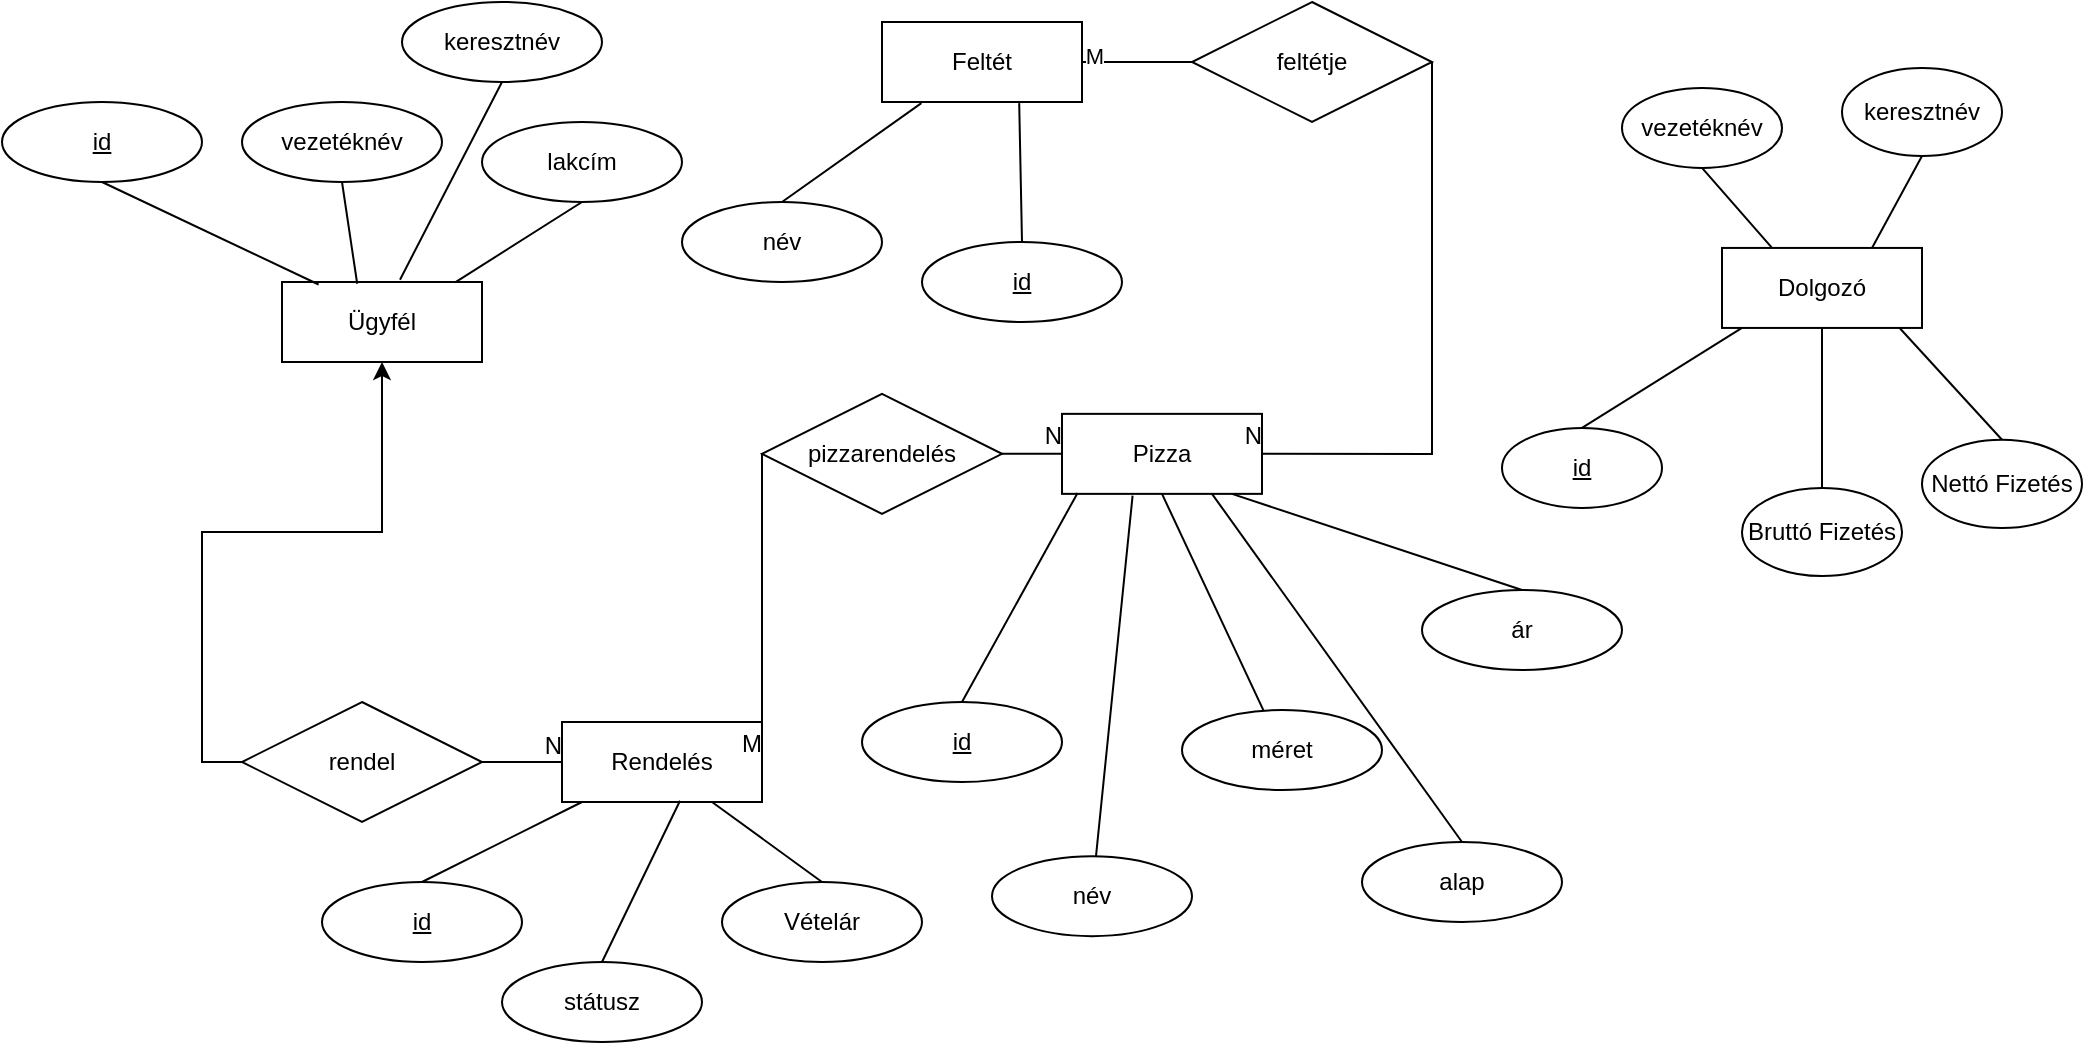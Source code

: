 <mxfile version="20.6.0" type="device"><diagram id="gIKnYpgyD5yG7x8hdC7r" name="Page-1"><mxGraphModel dx="1713" dy="1044" grid="1" gridSize="10" guides="1" tooltips="1" connect="1" arrows="1" fold="1" page="1" pageScale="1" pageWidth="1169" pageHeight="827" math="0" shadow="0"><root><mxCell id="0"/><mxCell id="1" parent="0"/><mxCell id="6SGL1DxwCp55TVqDF7NP-1" value="Pizza" style="whiteSpace=wrap;html=1;align=center;" vertex="1" parent="1"><mxGeometry x="570" y="305.93" width="100" height="40" as="geometry"/></mxCell><mxCell id="6SGL1DxwCp55TVqDF7NP-3" value="ár" style="ellipse;whiteSpace=wrap;html=1;align=center;" vertex="1" parent="1"><mxGeometry x="750" y="394.0" width="100" height="40" as="geometry"/></mxCell><mxCell id="6SGL1DxwCp55TVqDF7NP-4" value="méret" style="ellipse;whiteSpace=wrap;html=1;align=center;" vertex="1" parent="1"><mxGeometry x="630" y="454.0" width="100" height="40" as="geometry"/></mxCell><mxCell id="6SGL1DxwCp55TVqDF7NP-5" value="alap" style="ellipse;whiteSpace=wrap;html=1;align=center;" vertex="1" parent="1"><mxGeometry x="720" y="520.0" width="100" height="40" as="geometry"/></mxCell><mxCell id="6SGL1DxwCp55TVqDF7NP-15" value="" style="endArrow=none;html=1;rounded=0;exitX=0;exitY=0.5;exitDx=0;exitDy=0;entryX=1;entryY=0.5;entryDx=0;entryDy=0;" edge="1" parent="1" source="6SGL1DxwCp55TVqDF7NP-29" target="6SGL1DxwCp55TVqDF7NP-30"><mxGeometry relative="1" as="geometry"><mxPoint x="427.5" y="50" as="sourcePoint"/><mxPoint x="472.5" y="60.0" as="targetPoint"/></mxGeometry></mxCell><mxCell id="6SGL1DxwCp55TVqDF7NP-16" value="M" style="resizable=0;html=1;align=right;verticalAlign=bottom;strokeColor=default;strokeWidth=1;fillColor=#FFFFFF;gradientColor=none;" connectable="0" vertex="1" parent="6SGL1DxwCp55TVqDF7NP-15"><mxGeometry x="1" relative="1" as="geometry"/></mxCell><mxCell id="6SGL1DxwCp55TVqDF7NP-71" value="M" style="edgeLabel;html=1;align=center;verticalAlign=middle;resizable=0;points=[];" vertex="1" connectable="0" parent="6SGL1DxwCp55TVqDF7NP-15"><mxGeometry x="0.8" y="-3" relative="1" as="geometry"><mxPoint as="offset"/></mxGeometry></mxCell><mxCell id="6SGL1DxwCp55TVqDF7NP-17" value="" style="endArrow=none;html=1;rounded=0;entryX=0.5;entryY=0;entryDx=0;entryDy=0;exitX=0.75;exitY=1;exitDx=0;exitDy=0;" edge="1" parent="1" source="6SGL1DxwCp55TVqDF7NP-1" target="6SGL1DxwCp55TVqDF7NP-5"><mxGeometry relative="1" as="geometry"><mxPoint x="685" y="355.93" as="sourcePoint"/><mxPoint x="895" y="345.93" as="targetPoint"/></mxGeometry></mxCell><mxCell id="6SGL1DxwCp55TVqDF7NP-18" value="" style="endArrow=none;html=1;rounded=0;exitX=0.85;exitY=1;exitDx=0;exitDy=0;entryX=0.5;entryY=0;entryDx=0;entryDy=0;exitPerimeter=0;" edge="1" parent="1" source="6SGL1DxwCp55TVqDF7NP-1" target="6SGL1DxwCp55TVqDF7NP-3"><mxGeometry relative="1" as="geometry"><mxPoint x="735" y="345.93" as="sourcePoint"/><mxPoint x="895" y="345.93" as="targetPoint"/></mxGeometry></mxCell><mxCell id="6SGL1DxwCp55TVqDF7NP-19" value="" style="endArrow=none;html=1;rounded=0;exitX=0.5;exitY=1;exitDx=0;exitDy=0;" edge="1" parent="1" source="6SGL1DxwCp55TVqDF7NP-1" target="6SGL1DxwCp55TVqDF7NP-4"><mxGeometry relative="1" as="geometry"><mxPoint x="680" y="355.93" as="sourcePoint"/><mxPoint x="675" y="455.93" as="targetPoint"/></mxGeometry></mxCell><mxCell id="6SGL1DxwCp55TVqDF7NP-20" value="Ügyfél" style="whiteSpace=wrap;html=1;align=center;strokeColor=default;strokeWidth=1;fillColor=#FFFFFF;gradientColor=none;" vertex="1" parent="1"><mxGeometry x="180" y="240" width="100" height="40" as="geometry"/></mxCell><mxCell id="6SGL1DxwCp55TVqDF7NP-21" value="Rendelés" style="whiteSpace=wrap;html=1;align=center;strokeColor=default;strokeWidth=1;fillColor=#FFFFFF;gradientColor=none;" vertex="1" parent="1"><mxGeometry x="320" y="460" width="100" height="40" as="geometry"/></mxCell><mxCell id="6SGL1DxwCp55TVqDF7NP-22" value="Dolgozó" style="whiteSpace=wrap;html=1;align=center;strokeColor=default;strokeWidth=1;fillColor=#FFFFFF;gradientColor=none;" vertex="1" parent="1"><mxGeometry x="900" y="222.97" width="100" height="40" as="geometry"/></mxCell><mxCell id="6SGL1DxwCp55TVqDF7NP-24" value="id" style="ellipse;whiteSpace=wrap;html=1;align=center;strokeColor=default;strokeWidth=1;fillColor=#FFFFFF;gradientColor=none;fontStyle=4" vertex="1" parent="1"><mxGeometry x="470" y="450.0" width="100" height="40" as="geometry"/></mxCell><mxCell id="6SGL1DxwCp55TVqDF7NP-25" value="név" style="ellipse;whiteSpace=wrap;html=1;align=center;strokeColor=default;strokeWidth=1;fillColor=#FFFFFF;gradientColor=none;fontStyle=0" vertex="1" parent="1"><mxGeometry x="380" y="200.0" width="100" height="40" as="geometry"/></mxCell><mxCell id="6SGL1DxwCp55TVqDF7NP-26" value="név" style="ellipse;whiteSpace=wrap;html=1;align=center;strokeColor=default;strokeWidth=1;fillColor=#FFFFFF;gradientColor=none;" vertex="1" parent="1"><mxGeometry x="535" y="527.07" width="100" height="40" as="geometry"/></mxCell><mxCell id="6SGL1DxwCp55TVqDF7NP-27" value="" style="endArrow=none;html=1;rounded=0;exitX=0.353;exitY=1.022;exitDx=0;exitDy=0;exitPerimeter=0;" edge="1" parent="1" source="6SGL1DxwCp55TVqDF7NP-1" target="6SGL1DxwCp55TVqDF7NP-26"><mxGeometry relative="1" as="geometry"><mxPoint x="635" y="345.93" as="sourcePoint"/><mxPoint x="583.57" y="427.36" as="targetPoint"/></mxGeometry></mxCell><mxCell id="6SGL1DxwCp55TVqDF7NP-28" value="" style="endArrow=none;html=1;rounded=0;exitX=0.078;exitY=0.988;exitDx=0;exitDy=0;entryX=0.5;entryY=0;entryDx=0;entryDy=0;exitPerimeter=0;" edge="1" parent="1" source="6SGL1DxwCp55TVqDF7NP-1" target="6SGL1DxwCp55TVqDF7NP-24"><mxGeometry relative="1" as="geometry"><mxPoint x="608.19" y="325.93" as="sourcePoint"/><mxPoint x="550.355" y="431.788" as="targetPoint"/></mxGeometry></mxCell><mxCell id="6SGL1DxwCp55TVqDF7NP-29" value="feltétje" style="shape=rhombus;perimeter=rhombusPerimeter;whiteSpace=wrap;html=1;align=center;strokeColor=default;strokeWidth=1;fillColor=#FFFFFF;gradientColor=none;" vertex="1" parent="1"><mxGeometry x="635" y="100.0" width="120" height="60" as="geometry"/></mxCell><mxCell id="6SGL1DxwCp55TVqDF7NP-30" value="Feltét" style="whiteSpace=wrap;html=1;align=center;strokeColor=default;strokeWidth=1;fillColor=#FFFFFF;gradientColor=none;" vertex="1" parent="1"><mxGeometry x="480" y="110.0" width="100" height="40" as="geometry"/></mxCell><mxCell id="6SGL1DxwCp55TVqDF7NP-31" value="id" style="ellipse;whiteSpace=wrap;html=1;align=center;strokeColor=default;strokeWidth=1;fillColor=#FFFFFF;gradientColor=none;fontStyle=4" vertex="1" parent="1"><mxGeometry x="500" y="220.0" width="100" height="40" as="geometry"/></mxCell><mxCell id="6SGL1DxwCp55TVqDF7NP-32" value="" style="endArrow=none;html=1;rounded=0;entryX=0.197;entryY=1.014;entryDx=0;entryDy=0;entryPerimeter=0;exitX=0.5;exitY=0;exitDx=0;exitDy=0;" edge="1" parent="1" source="6SGL1DxwCp55TVqDF7NP-25" target="6SGL1DxwCp55TVqDF7NP-30"><mxGeometry relative="1" as="geometry"><mxPoint x="458.0" y="118.84" as="sourcePoint"/><mxPoint x="432.5" y="40.0" as="targetPoint"/></mxGeometry></mxCell><mxCell id="6SGL1DxwCp55TVqDF7NP-33" value="" style="endArrow=none;html=1;rounded=0;entryX=0.686;entryY=1.014;entryDx=0;entryDy=0;entryPerimeter=0;exitX=0.5;exitY=0;exitDx=0;exitDy=0;" edge="1" parent="1" source="6SGL1DxwCp55TVqDF7NP-31" target="6SGL1DxwCp55TVqDF7NP-30"><mxGeometry relative="1" as="geometry"><mxPoint x="458" y="128.84" as="sourcePoint"/><mxPoint x="502.2" y="80.56" as="targetPoint"/></mxGeometry></mxCell><mxCell id="6SGL1DxwCp55TVqDF7NP-34" value="id" style="ellipse;whiteSpace=wrap;html=1;align=center;strokeColor=default;strokeWidth=1;fillColor=#FFFFFF;gradientColor=none;fontStyle=4" vertex="1" parent="1"><mxGeometry x="40" y="150" width="100" height="40" as="geometry"/></mxCell><mxCell id="6SGL1DxwCp55TVqDF7NP-35" value="id" style="ellipse;whiteSpace=wrap;html=1;align=center;strokeColor=default;strokeWidth=1;fillColor=#FFFFFF;gradientColor=none;fontStyle=4" vertex="1" parent="1"><mxGeometry x="200" y="540.0" width="100" height="40" as="geometry"/></mxCell><mxCell id="6SGL1DxwCp55TVqDF7NP-36" value="id" style="ellipse;whiteSpace=wrap;html=1;align=center;strokeColor=default;strokeWidth=1;fillColor=#FFFFFF;gradientColor=none;fontStyle=4" vertex="1" parent="1"><mxGeometry x="790" y="312.97" width="80" height="40" as="geometry"/></mxCell><mxCell id="6SGL1DxwCp55TVqDF7NP-41" value="" style="endArrow=none;html=1;rounded=0;exitX=0.183;exitY=0.031;exitDx=0;exitDy=0;entryX=0.5;entryY=1;entryDx=0;entryDy=0;exitPerimeter=0;" edge="1" parent="1" source="6SGL1DxwCp55TVqDF7NP-20" target="6SGL1DxwCp55TVqDF7NP-34"><mxGeometry relative="1" as="geometry"><mxPoint x="180" y="170" as="sourcePoint"/><mxPoint x="120" y="220.0" as="targetPoint"/></mxGeometry></mxCell><mxCell id="6SGL1DxwCp55TVqDF7NP-42" value="vezetéknév" style="ellipse;whiteSpace=wrap;html=1;align=center;strokeColor=default;strokeWidth=1;fillColor=#FFFFFF;gradientColor=none;" vertex="1" parent="1"><mxGeometry x="160" y="150" width="100" height="40" as="geometry"/></mxCell><mxCell id="6SGL1DxwCp55TVqDF7NP-43" value="keresztnév" style="ellipse;whiteSpace=wrap;html=1;align=center;strokeColor=default;strokeWidth=1;fillColor=#FFFFFF;gradientColor=none;" vertex="1" parent="1"><mxGeometry x="240" y="100" width="100" height="40" as="geometry"/></mxCell><mxCell id="6SGL1DxwCp55TVqDF7NP-44" value="lakcím" style="ellipse;whiteSpace=wrap;html=1;align=center;strokeColor=default;strokeWidth=1;fillColor=#FFFFFF;gradientColor=none;" vertex="1" parent="1"><mxGeometry x="280" y="160" width="100" height="40" as="geometry"/></mxCell><mxCell id="6SGL1DxwCp55TVqDF7NP-45" value="" style="endArrow=none;html=1;rounded=0;exitX=0.376;exitY=0.022;exitDx=0;exitDy=0;exitPerimeter=0;entryX=0.5;entryY=1;entryDx=0;entryDy=0;" edge="1" parent="1" source="6SGL1DxwCp55TVqDF7NP-20" target="6SGL1DxwCp55TVqDF7NP-42"><mxGeometry relative="1" as="geometry"><mxPoint x="290" y="20" as="sourcePoint"/><mxPoint x="220" y="190" as="targetPoint"/></mxGeometry></mxCell><mxCell id="6SGL1DxwCp55TVqDF7NP-46" value="" style="endArrow=none;html=1;rounded=0;exitX=0.59;exitY=-0.029;exitDx=0;exitDy=0;entryX=0.5;entryY=1;entryDx=0;entryDy=0;exitPerimeter=0;" edge="1" parent="1" source="6SGL1DxwCp55TVqDF7NP-20" target="6SGL1DxwCp55TVqDF7NP-43"><mxGeometry relative="1" as="geometry"><mxPoint x="300" y="30" as="sourcePoint"/><mxPoint x="180" y="140" as="targetPoint"/></mxGeometry></mxCell><mxCell id="6SGL1DxwCp55TVqDF7NP-47" value="" style="endArrow=none;html=1;rounded=0;exitX=0.866;exitY=0.005;exitDx=0;exitDy=0;entryX=0.5;entryY=1;entryDx=0;entryDy=0;exitPerimeter=0;" edge="1" parent="1" source="6SGL1DxwCp55TVqDF7NP-20" target="6SGL1DxwCp55TVqDF7NP-44"><mxGeometry relative="1" as="geometry"><mxPoint x="310" y="40" as="sourcePoint"/><mxPoint x="340" y="200" as="targetPoint"/></mxGeometry></mxCell><mxCell id="6SGL1DxwCp55TVqDF7NP-48" value="" style="endArrow=none;html=1;rounded=0;entryX=0.5;entryY=0;entryDx=0;entryDy=0;" edge="1" parent="1" source="6SGL1DxwCp55TVqDF7NP-21" target="6SGL1DxwCp55TVqDF7NP-35"><mxGeometry relative="1" as="geometry"><mxPoint x="310" y="434.14" as="sourcePoint"/><mxPoint x="325" y="554.14" as="targetPoint"/></mxGeometry></mxCell><mxCell id="6SGL1DxwCp55TVqDF7NP-50" value="" style="endArrow=none;html=1;rounded=0;entryX=0;entryY=0.5;entryDx=0;entryDy=0;exitX=1;exitY=0.5;exitDx=0;exitDy=0;" edge="1" parent="1" source="6SGL1DxwCp55TVqDF7NP-54" target="6SGL1DxwCp55TVqDF7NP-1"><mxGeometry relative="1" as="geometry"><mxPoint x="359.65" y="194.98" as="sourcePoint"/><mxPoint x="375.35" y="235.86" as="targetPoint"/></mxGeometry></mxCell><mxCell id="6SGL1DxwCp55TVqDF7NP-51" value="N" style="resizable=0;html=1;align=right;verticalAlign=bottom;strokeColor=default;strokeWidth=1;fillColor=#FFFFFF;gradientColor=none;" connectable="0" vertex="1" parent="6SGL1DxwCp55TVqDF7NP-50"><mxGeometry x="1" relative="1" as="geometry"/></mxCell><mxCell id="6SGL1DxwCp55TVqDF7NP-52" value="" style="endArrow=none;html=1;rounded=0;exitX=0;exitY=0.5;exitDx=0;exitDy=0;entryX=1;entryY=0.5;entryDx=0;entryDy=0;" edge="1" parent="1" source="6SGL1DxwCp55TVqDF7NP-54" target="6SGL1DxwCp55TVqDF7NP-21"><mxGeometry relative="1" as="geometry"><mxPoint x="490" y="444.14" as="sourcePoint"/><mxPoint x="279.65" y="383.26" as="targetPoint"/><Array as="points"/></mxGeometry></mxCell><mxCell id="6SGL1DxwCp55TVqDF7NP-53" value="M" style="resizable=0;html=1;align=right;verticalAlign=bottom;strokeColor=default;strokeWidth=1;fillColor=#FFFFFF;gradientColor=none;" connectable="0" vertex="1" parent="6SGL1DxwCp55TVqDF7NP-52"><mxGeometry x="1" relative="1" as="geometry"/></mxCell><mxCell id="6SGL1DxwCp55TVqDF7NP-54" value="pizzarendelés" style="shape=rhombus;perimeter=rhombusPerimeter;whiteSpace=wrap;html=1;align=center;strokeColor=default;strokeWidth=1;fillColor=#FFFFFF;gradientColor=none;" vertex="1" parent="1"><mxGeometry x="420" y="295.93" width="120" height="60" as="geometry"/></mxCell><mxCell id="6SGL1DxwCp55TVqDF7NP-55" value="státusz" style="ellipse;whiteSpace=wrap;html=1;align=center;strokeColor=default;strokeWidth=1;fillColor=#FFFFFF;gradientColor=none;" vertex="1" parent="1"><mxGeometry x="290" y="580.0" width="100" height="40" as="geometry"/></mxCell><mxCell id="6SGL1DxwCp55TVqDF7NP-59" value="" style="endArrow=none;html=1;rounded=0;entryX=0.5;entryY=0;entryDx=0;entryDy=0;exitX=0.59;exitY=0.984;exitDx=0;exitDy=0;exitPerimeter=0;" edge="1" parent="1" source="6SGL1DxwCp55TVqDF7NP-21" target="6SGL1DxwCp55TVqDF7NP-55"><mxGeometry relative="1" as="geometry"><mxPoint x="366" y="517.07" as="sourcePoint"/><mxPoint x="425" y="567.07" as="targetPoint"/></mxGeometry></mxCell><mxCell id="6SGL1DxwCp55TVqDF7NP-67" style="edgeStyle=orthogonalEdgeStyle;rounded=0;orthogonalLoop=1;jettySize=auto;html=1;entryX=0.5;entryY=1;entryDx=0;entryDy=0;exitX=0;exitY=0.5;exitDx=0;exitDy=0;" edge="1" parent="1" source="6SGL1DxwCp55TVqDF7NP-60" target="6SGL1DxwCp55TVqDF7NP-20"><mxGeometry relative="1" as="geometry"/></mxCell><mxCell id="6SGL1DxwCp55TVqDF7NP-60" value="rendel" style="shape=rhombus;perimeter=rhombusPerimeter;whiteSpace=wrap;html=1;align=center;strokeColor=default;strokeWidth=1;fillColor=#FFFFFF;gradientColor=none;" vertex="1" parent="1"><mxGeometry x="160" y="450.0" width="120" height="60" as="geometry"/></mxCell><mxCell id="6SGL1DxwCp55TVqDF7NP-61" value="" style="endArrow=none;html=1;rounded=0;entryX=0;entryY=0.5;entryDx=0;entryDy=0;exitX=1;exitY=0.5;exitDx=0;exitDy=0;" edge="1" parent="1" source="6SGL1DxwCp55TVqDF7NP-60" target="6SGL1DxwCp55TVqDF7NP-21"><mxGeometry relative="1" as="geometry"><mxPoint x="320" y="377.07" as="sourcePoint"/><mxPoint x="480" y="377.07" as="targetPoint"/></mxGeometry></mxCell><mxCell id="6SGL1DxwCp55TVqDF7NP-62" value="N" style="resizable=0;html=1;align=right;verticalAlign=bottom;strokeColor=default;strokeWidth=1;fillColor=#FFFFFF;gradientColor=none;" connectable="0" vertex="1" parent="6SGL1DxwCp55TVqDF7NP-61"><mxGeometry x="1" relative="1" as="geometry"/></mxCell><mxCell id="6SGL1DxwCp55TVqDF7NP-72" value="" style="endArrow=none;html=1;rounded=0;exitX=1;exitY=0.5;exitDx=0;exitDy=0;entryX=1;entryY=0.5;entryDx=0;entryDy=0;" edge="1" parent="1" source="6SGL1DxwCp55TVqDF7NP-29" target="6SGL1DxwCp55TVqDF7NP-1"><mxGeometry relative="1" as="geometry"><mxPoint x="670" y="250" as="sourcePoint"/><mxPoint x="790" y="240" as="targetPoint"/><Array as="points"><mxPoint x="755" y="326"/></Array></mxGeometry></mxCell><mxCell id="6SGL1DxwCp55TVqDF7NP-73" value="N" style="resizable=0;html=1;align=right;verticalAlign=bottom;strokeColor=default;strokeWidth=1;fillColor=#FFFFFF;gradientColor=none;" connectable="0" vertex="1" parent="6SGL1DxwCp55TVqDF7NP-72"><mxGeometry x="1" relative="1" as="geometry"/></mxCell><mxCell id="6SGL1DxwCp55TVqDF7NP-74" value="vezetéknév" style="ellipse;whiteSpace=wrap;html=1;align=center;strokeColor=default;strokeWidth=1;fillColor=#FFFFFF;gradientColor=none;" vertex="1" parent="1"><mxGeometry x="850" y="142.97" width="80" height="40" as="geometry"/></mxCell><mxCell id="6SGL1DxwCp55TVqDF7NP-75" value="keresztnév" style="ellipse;whiteSpace=wrap;html=1;align=center;strokeColor=default;strokeWidth=1;fillColor=#FFFFFF;gradientColor=none;" vertex="1" parent="1"><mxGeometry x="960" y="132.97" width="80" height="44.07" as="geometry"/></mxCell><mxCell id="6SGL1DxwCp55TVqDF7NP-76" value="Bruttó Fizetés" style="ellipse;whiteSpace=wrap;html=1;align=center;strokeColor=default;strokeWidth=1;fillColor=#FFFFFF;gradientColor=none;" vertex="1" parent="1"><mxGeometry x="910" y="342.97" width="80" height="44.07" as="geometry"/></mxCell><mxCell id="6SGL1DxwCp55TVqDF7NP-77" value="Nettó Fizetés" style="ellipse;whiteSpace=wrap;html=1;align=center;strokeColor=default;strokeWidth=1;fillColor=#FFFFFF;gradientColor=none;" vertex="1" parent="1"><mxGeometry x="1000" y="318.9" width="80" height="44.07" as="geometry"/></mxCell><mxCell id="6SGL1DxwCp55TVqDF7NP-78" value="Vételár" style="ellipse;whiteSpace=wrap;html=1;align=center;strokeColor=default;strokeWidth=1;fillColor=#FFFFFF;gradientColor=none;" vertex="1" parent="1"><mxGeometry x="400" y="540" width="100" height="40" as="geometry"/></mxCell><mxCell id="6SGL1DxwCp55TVqDF7NP-79" value="" style="endArrow=none;html=1;rounded=0;entryX=0.5;entryY=0;entryDx=0;entryDy=0;exitX=0.75;exitY=1;exitDx=0;exitDy=0;" edge="1" parent="1" source="6SGL1DxwCp55TVqDF7NP-21" target="6SGL1DxwCp55TVqDF7NP-78"><mxGeometry relative="1" as="geometry"><mxPoint x="389.0" y="509.36" as="sourcePoint"/><mxPoint x="350" y="590" as="targetPoint"/></mxGeometry></mxCell><mxCell id="6SGL1DxwCp55TVqDF7NP-81" value="" style="endArrow=none;html=1;rounded=0;entryX=0.5;entryY=0;entryDx=0;entryDy=0;exitX=0.1;exitY=1;exitDx=0;exitDy=0;exitPerimeter=0;" edge="1" parent="1" source="6SGL1DxwCp55TVqDF7NP-22" target="6SGL1DxwCp55TVqDF7NP-36"><mxGeometry relative="1" as="geometry"><mxPoint x="802.5" y="437.04" as="sourcePoint"/><mxPoint x="857.5" y="477.04" as="targetPoint"/></mxGeometry></mxCell><mxCell id="6SGL1DxwCp55TVqDF7NP-82" value="" style="endArrow=none;html=1;rounded=0;entryX=0.5;entryY=1;entryDx=0;entryDy=0;exitX=0.25;exitY=0;exitDx=0;exitDy=0;" edge="1" parent="1" source="6SGL1DxwCp55TVqDF7NP-22" target="6SGL1DxwCp55TVqDF7NP-74"><mxGeometry relative="1" as="geometry"><mxPoint x="920.0" y="272.97" as="sourcePoint"/><mxPoint x="840.0" y="322.97" as="targetPoint"/></mxGeometry></mxCell><mxCell id="6SGL1DxwCp55TVqDF7NP-83" value="" style="endArrow=none;html=1;rounded=0;entryX=0.5;entryY=0;entryDx=0;entryDy=0;exitX=0.5;exitY=1;exitDx=0;exitDy=0;" edge="1" parent="1" source="6SGL1DxwCp55TVqDF7NP-22" target="6SGL1DxwCp55TVqDF7NP-76"><mxGeometry relative="1" as="geometry"><mxPoint x="930.0" y="282.97" as="sourcePoint"/><mxPoint x="850.0" y="332.97" as="targetPoint"/></mxGeometry></mxCell><mxCell id="6SGL1DxwCp55TVqDF7NP-84" value="" style="endArrow=none;html=1;rounded=0;entryX=0.5;entryY=0;entryDx=0;entryDy=0;exitX=0.887;exitY=0.997;exitDx=0;exitDy=0;exitPerimeter=0;" edge="1" parent="1" source="6SGL1DxwCp55TVqDF7NP-22" target="6SGL1DxwCp55TVqDF7NP-77"><mxGeometry relative="1" as="geometry"><mxPoint x="940.0" y="292.97" as="sourcePoint"/><mxPoint x="860.0" y="342.97" as="targetPoint"/></mxGeometry></mxCell><mxCell id="6SGL1DxwCp55TVqDF7NP-85" value="" style="endArrow=none;html=1;rounded=0;entryX=0.5;entryY=1;entryDx=0;entryDy=0;exitX=0.75;exitY=0;exitDx=0;exitDy=0;" edge="1" parent="1" source="6SGL1DxwCp55TVqDF7NP-22" target="6SGL1DxwCp55TVqDF7NP-75"><mxGeometry relative="1" as="geometry"><mxPoint x="960.0" y="272.97" as="sourcePoint"/><mxPoint x="960.0" y="352.97" as="targetPoint"/></mxGeometry></mxCell></root></mxGraphModel></diagram></mxfile>